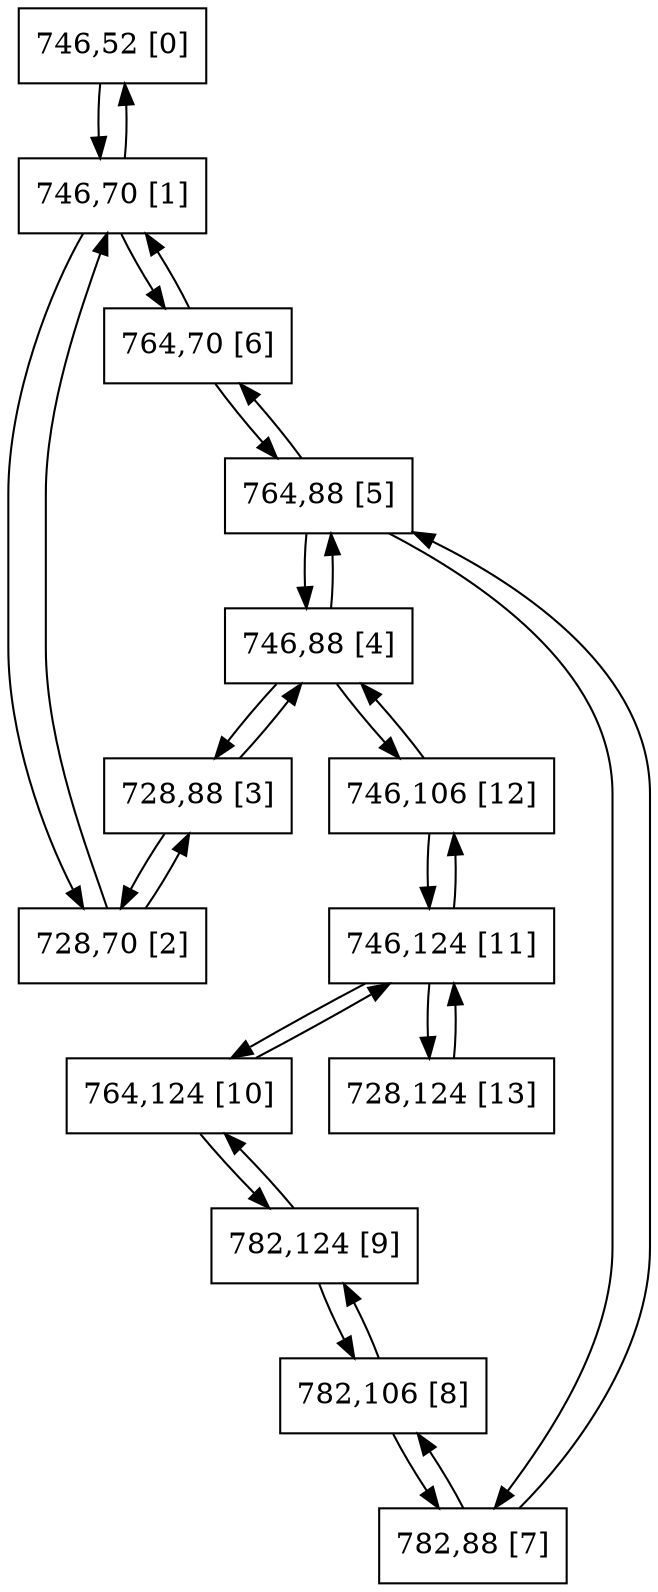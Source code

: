 digraph G {
graph [bgcolor=white size="20,20"]
node [shape=circle color=black]
0[shape = polygon, sides = 4, label="746,52 [0]", pos = "2.25,9!" ];
1[shape = polygon, sides = 4, label="746,70 [1]", pos = "2.25,6.75!" ];
2[shape = polygon, sides = 4, label="728,70 [2]", pos = "0,6.75!" ];
3[shape = polygon, sides = 4, label="728,88 [3]", pos = "0,4.5!" ];
4[shape = polygon, sides = 4, label="746,88 [4]", pos = "2.25,4.5!" ];
5[shape = polygon, sides = 4, label="764,88 [5]", pos = "4.5,4.5!" ];
6[shape = polygon, sides = 4, label="764,70 [6]", pos = "4.5,6.75!" ];
7[shape = polygon, sides = 4, label="782,88 [7]", pos = "6.75,4.5!" ];
8[shape = polygon, sides = 4, label="782,106 [8]", pos = "6.75,2.25!" ];
9[shape = polygon, sides = 4, label="782,124 [9]", pos = "6.75,0!" ];
10[shape = polygon, sides = 4, label="764,124 [10]", pos = "4.5,0!" ];
11[shape = polygon, sides = 4, label="746,124 [11]", pos = "2.25,0!" ];
12[shape = polygon, sides = 4, label="746,106 [12]", pos = "2.25,2.25!" ];
13[shape = polygon, sides = 4, label="728,124 [13]", pos = "0,0!" ];
0->1 ;
1->0 ;
1->2 ;
1->6 ;
2->1 ;
2->3 ;
3->2 ;
3->4 ;
4->3 ;
4->5 ;
4->12 ;
5->4 ;
5->6 ;
5->7 ;
6->5 ;
6->1 ;
7->5 ;
7->8 ;
8->7 ;
8->9 ;
9->8 ;
9->10 ;
10->9 ;
10->11 ;
11->10 ;
11->12 ;
11->13 ;
12->11 ;
12->4 ;
13->11 ;
}
